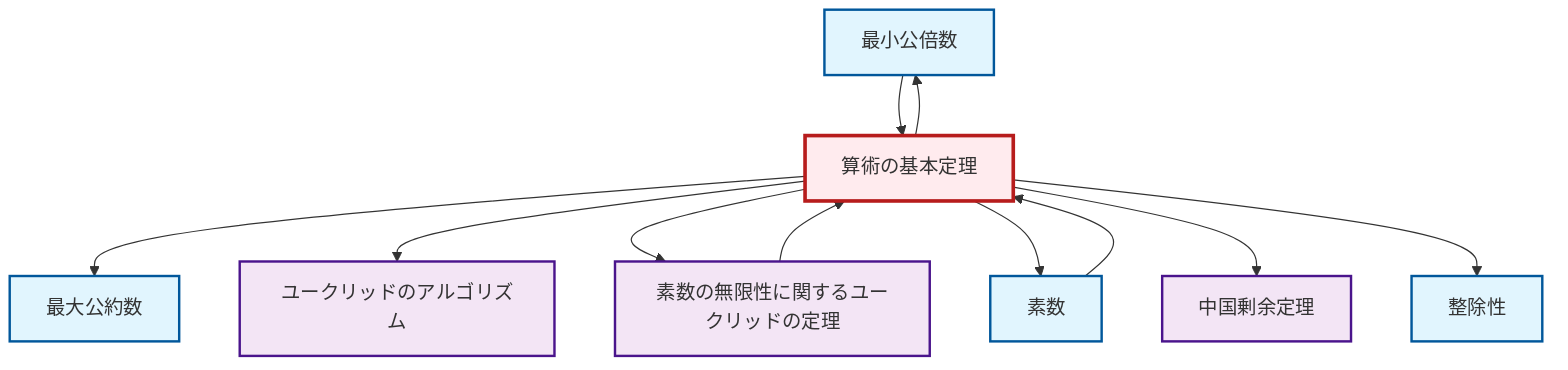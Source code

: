 graph TD
    classDef definition fill:#e1f5fe,stroke:#01579b,stroke-width:2px
    classDef theorem fill:#f3e5f5,stroke:#4a148c,stroke-width:2px
    classDef axiom fill:#fff3e0,stroke:#e65100,stroke-width:2px
    classDef example fill:#e8f5e9,stroke:#1b5e20,stroke-width:2px
    classDef current fill:#ffebee,stroke:#b71c1c,stroke-width:3px
    def-lcm["最小公倍数"]:::definition
    def-prime["素数"]:::definition
    thm-fundamental-arithmetic["算術の基本定理"]:::theorem
    thm-euclidean-algorithm["ユークリッドのアルゴリズム"]:::theorem
    def-gcd["最大公約数"]:::definition
    def-divisibility["整除性"]:::definition
    thm-chinese-remainder["中国剰余定理"]:::theorem
    thm-euclid-infinitude-primes["素数の無限性に関するユークリッドの定理"]:::theorem
    thm-fundamental-arithmetic --> def-gcd
    thm-fundamental-arithmetic --> thm-euclidean-algorithm
    thm-fundamental-arithmetic --> thm-euclid-infinitude-primes
    thm-fundamental-arithmetic --> def-prime
    thm-euclid-infinitude-primes --> thm-fundamental-arithmetic
    def-lcm --> thm-fundamental-arithmetic
    thm-fundamental-arithmetic --> thm-chinese-remainder
    thm-fundamental-arithmetic --> def-lcm
    thm-fundamental-arithmetic --> def-divisibility
    def-prime --> thm-fundamental-arithmetic
    class thm-fundamental-arithmetic current